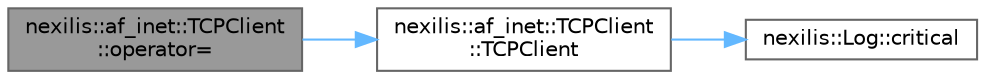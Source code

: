 digraph "nexilis::af_inet::TCPClient::operator="
{
 // LATEX_PDF_SIZE
  bgcolor="transparent";
  edge [fontname=Helvetica,fontsize=10,labelfontname=Helvetica,labelfontsize=10];
  node [fontname=Helvetica,fontsize=10,shape=box,height=0.2,width=0.4];
  rankdir="LR";
  Node1 [id="Node000001",label="nexilis::af_inet::TCPClient\l::operator=",height=0.2,width=0.4,color="gray40", fillcolor="grey60", style="filled", fontcolor="black",tooltip="Deleted copy assigment operator."];
  Node1 -> Node2 [id="edge1_Node000001_Node000002",color="steelblue1",style="solid",tooltip=" "];
  Node2 [id="Node000002",label="nexilis::af_inet::TCPClient\l::TCPClient",height=0.2,width=0.4,color="grey40", fillcolor="white", style="filled",URL="$d2/d92/classnexilis_1_1af__inet_1_1TCPClient.html#aa2f2c805ebb882122317c70d77e748dd",tooltip="Constructor."];
  Node2 -> Node3 [id="edge2_Node000002_Node000003",color="steelblue1",style="solid",tooltip=" "];
  Node3 [id="Node000003",label="nexilis::Log::critical",height=0.2,width=0.4,color="grey40", fillcolor="white", style="filled",URL="$dc/dbc/classnexilis_1_1Log.html#a5223d303f4e8522bfc3378e8d8e00ff2",tooltip=" "];
}
